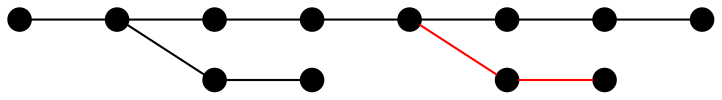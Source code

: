 digraph g{
    rankdir="LR";
    dpi=300;
    node[width=0.15, height=0.15, shape=point, group=main];
    edge[arrowhead=none];
    1 -> 2 -> 3 -> 4 -> 5 -> 6 -> 7 -> 8;
    node[group=branches];
    2 -> 9 -> 10;
    5 -> 11 -> 12[color="red1"];
}

